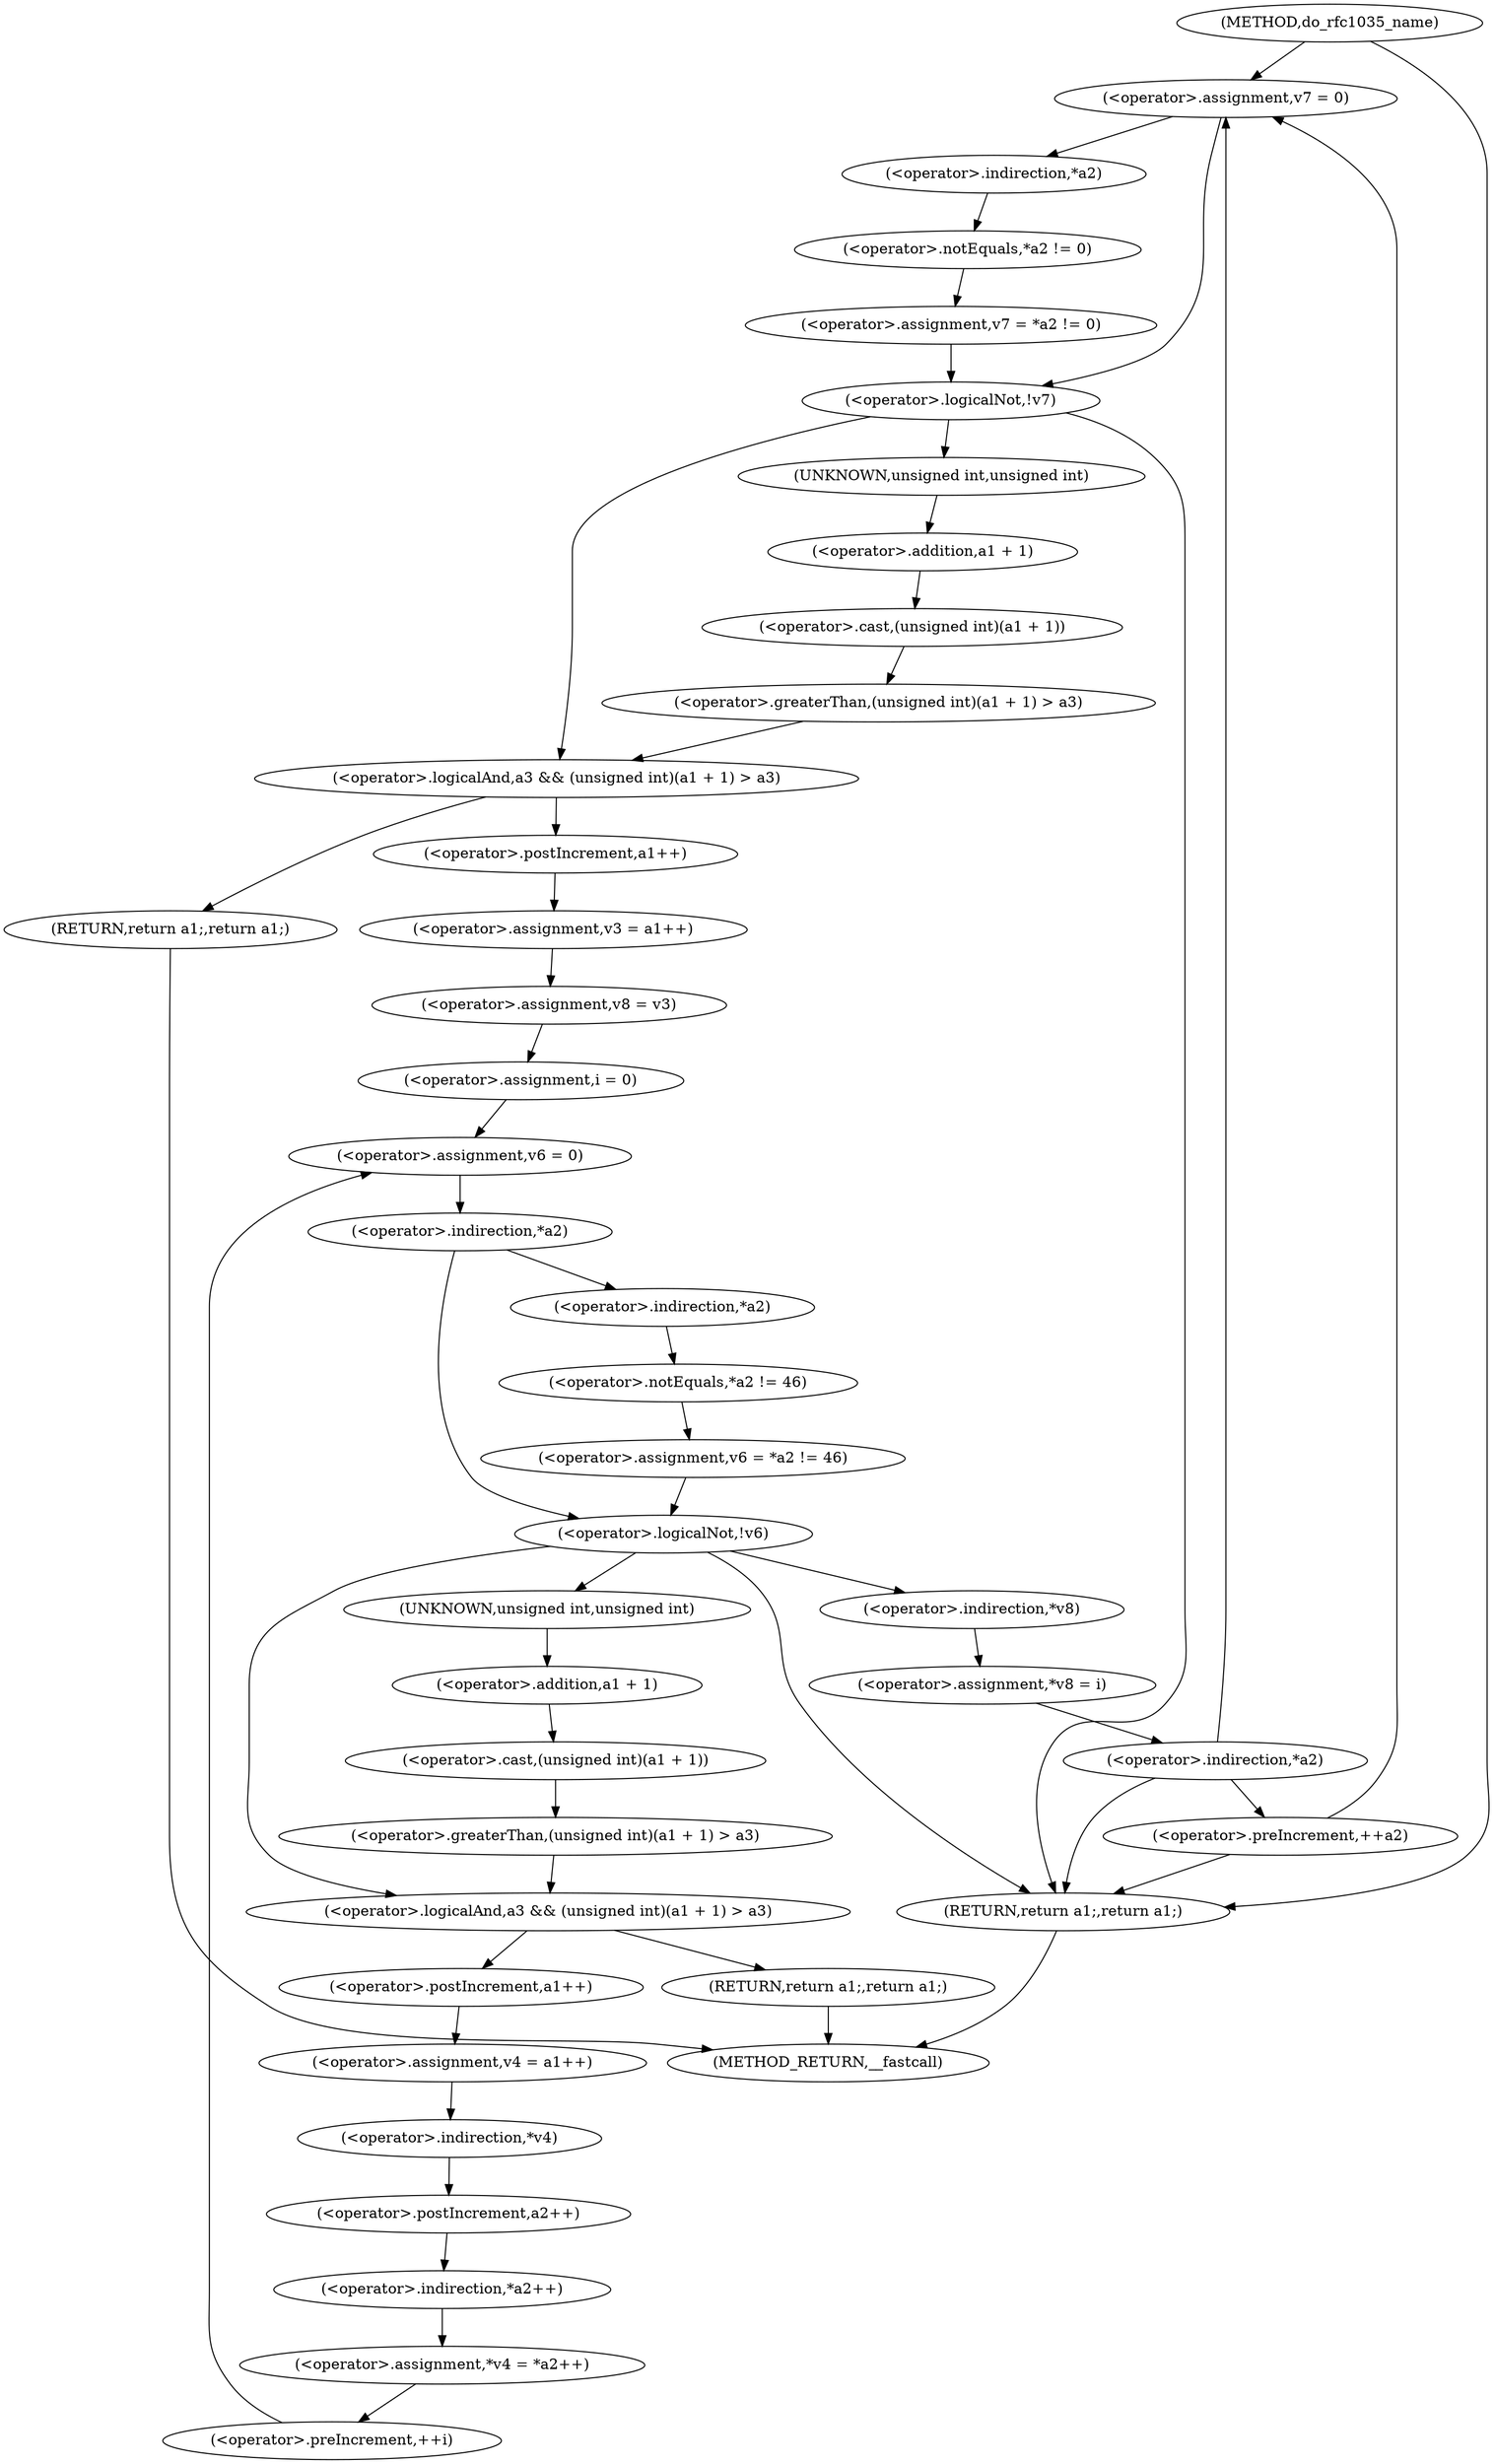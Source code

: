 digraph do_rfc1035_name {  
"1000121" [label = "(<operator>.assignment,v7 = 0)" ]
"1000126" [label = "(<operator>.assignment,v7 = *a2 != 0)" ]
"1000128" [label = "(<operator>.notEquals,*a2 != 0)" ]
"1000129" [label = "(<operator>.indirection,*a2)" ]
"1000133" [label = "(<operator>.logicalNot,!v7)" ]
"1000137" [label = "(<operator>.logicalAnd,a3 && (unsigned int)(a1 + 1) > a3)" ]
"1000139" [label = "(<operator>.greaterThan,(unsigned int)(a1 + 1) > a3)" ]
"1000140" [label = "(<operator>.cast,(unsigned int)(a1 + 1))" ]
"1000141" [label = "(UNKNOWN,unsigned int,unsigned int)" ]
"1000142" [label = "(<operator>.addition,a1 + 1)" ]
"1000146" [label = "(RETURN,return a1;,return a1;)" ]
"1000148" [label = "(<operator>.assignment,v3 = a1++)" ]
"1000150" [label = "(<operator>.postIncrement,a1++)" ]
"1000152" [label = "(<operator>.assignment,v8 = v3)" ]
"1000156" [label = "(<operator>.assignment,i = 0)" ]
"1000159" [label = "(<operator>.preIncrement,++i)" ]
"1000162" [label = "(<operator>.assignment,v6 = 0)" ]
"1000166" [label = "(<operator>.indirection,*a2)" ]
"1000168" [label = "(<operator>.assignment,v6 = *a2 != 46)" ]
"1000170" [label = "(<operator>.notEquals,*a2 != 46)" ]
"1000171" [label = "(<operator>.indirection,*a2)" ]
"1000175" [label = "(<operator>.logicalNot,!v6)" ]
"1000179" [label = "(<operator>.logicalAnd,a3 && (unsigned int)(a1 + 1) > a3)" ]
"1000181" [label = "(<operator>.greaterThan,(unsigned int)(a1 + 1) > a3)" ]
"1000182" [label = "(<operator>.cast,(unsigned int)(a1 + 1))" ]
"1000183" [label = "(UNKNOWN,unsigned int,unsigned int)" ]
"1000184" [label = "(<operator>.addition,a1 + 1)" ]
"1000188" [label = "(RETURN,return a1;,return a1;)" ]
"1000190" [label = "(<operator>.assignment,v4 = a1++)" ]
"1000192" [label = "(<operator>.postIncrement,a1++)" ]
"1000194" [label = "(<operator>.assignment,*v4 = *a2++)" ]
"1000195" [label = "(<operator>.indirection,*v4)" ]
"1000197" [label = "(<operator>.indirection,*a2++)" ]
"1000198" [label = "(<operator>.postIncrement,a2++)" ]
"1000200" [label = "(<operator>.assignment,*v8 = i)" ]
"1000201" [label = "(<operator>.indirection,*v8)" ]
"1000205" [label = "(<operator>.indirection,*a2)" ]
"1000207" [label = "(<operator>.preIncrement,++a2)" ]
"1000209" [label = "(RETURN,return a1;,return a1;)" ]
"1000107" [label = "(METHOD,do_rfc1035_name)" ]
"1000211" [label = "(METHOD_RETURN,__fastcall)" ]
  "1000121" -> "1000129" 
  "1000121" -> "1000133" 
  "1000126" -> "1000133" 
  "1000128" -> "1000126" 
  "1000129" -> "1000128" 
  "1000133" -> "1000209" 
  "1000133" -> "1000141" 
  "1000133" -> "1000137" 
  "1000137" -> "1000146" 
  "1000137" -> "1000150" 
  "1000139" -> "1000137" 
  "1000140" -> "1000139" 
  "1000141" -> "1000142" 
  "1000142" -> "1000140" 
  "1000146" -> "1000211" 
  "1000148" -> "1000152" 
  "1000150" -> "1000148" 
  "1000152" -> "1000156" 
  "1000156" -> "1000162" 
  "1000159" -> "1000162" 
  "1000162" -> "1000166" 
  "1000166" -> "1000171" 
  "1000166" -> "1000175" 
  "1000168" -> "1000175" 
  "1000170" -> "1000168" 
  "1000171" -> "1000170" 
  "1000175" -> "1000201" 
  "1000175" -> "1000209" 
  "1000175" -> "1000183" 
  "1000175" -> "1000179" 
  "1000179" -> "1000188" 
  "1000179" -> "1000192" 
  "1000181" -> "1000179" 
  "1000182" -> "1000181" 
  "1000183" -> "1000184" 
  "1000184" -> "1000182" 
  "1000188" -> "1000211" 
  "1000190" -> "1000195" 
  "1000192" -> "1000190" 
  "1000194" -> "1000159" 
  "1000195" -> "1000198" 
  "1000197" -> "1000194" 
  "1000198" -> "1000197" 
  "1000200" -> "1000205" 
  "1000201" -> "1000200" 
  "1000205" -> "1000121" 
  "1000205" -> "1000209" 
  "1000205" -> "1000207" 
  "1000207" -> "1000121" 
  "1000207" -> "1000209" 
  "1000209" -> "1000211" 
  "1000107" -> "1000121" 
  "1000107" -> "1000209" 
}
